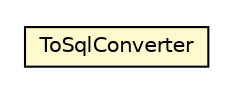 #!/usr/local/bin/dot
#
# Class diagram 
# Generated by UMLGraph version 5.1 (http://www.umlgraph.org/)
#

digraph G {
	edge [fontname="Helvetica",fontsize=10,labelfontname="Helvetica",labelfontsize=10];
	node [fontname="Helvetica",fontsize=10,shape=plaintext];
	nodesep=0.25;
	ranksep=0.5;
	// pt.ist.fenixframework.backend.jvstmojb.repository.ToSqlConverter
	c138453 [label=<<table title="pt.ist.fenixframework.backend.jvstmojb.repository.ToSqlConverter" border="0" cellborder="1" cellspacing="0" cellpadding="2" port="p" bgcolor="lemonChiffon" href="./ToSqlConverter.html">
		<tr><td><table border="0" cellspacing="0" cellpadding="1">
<tr><td align="center" balign="center"> ToSqlConverter </td></tr>
		</table></td></tr>
		</table>>, fontname="Helvetica", fontcolor="black", fontsize=10.0];
}

